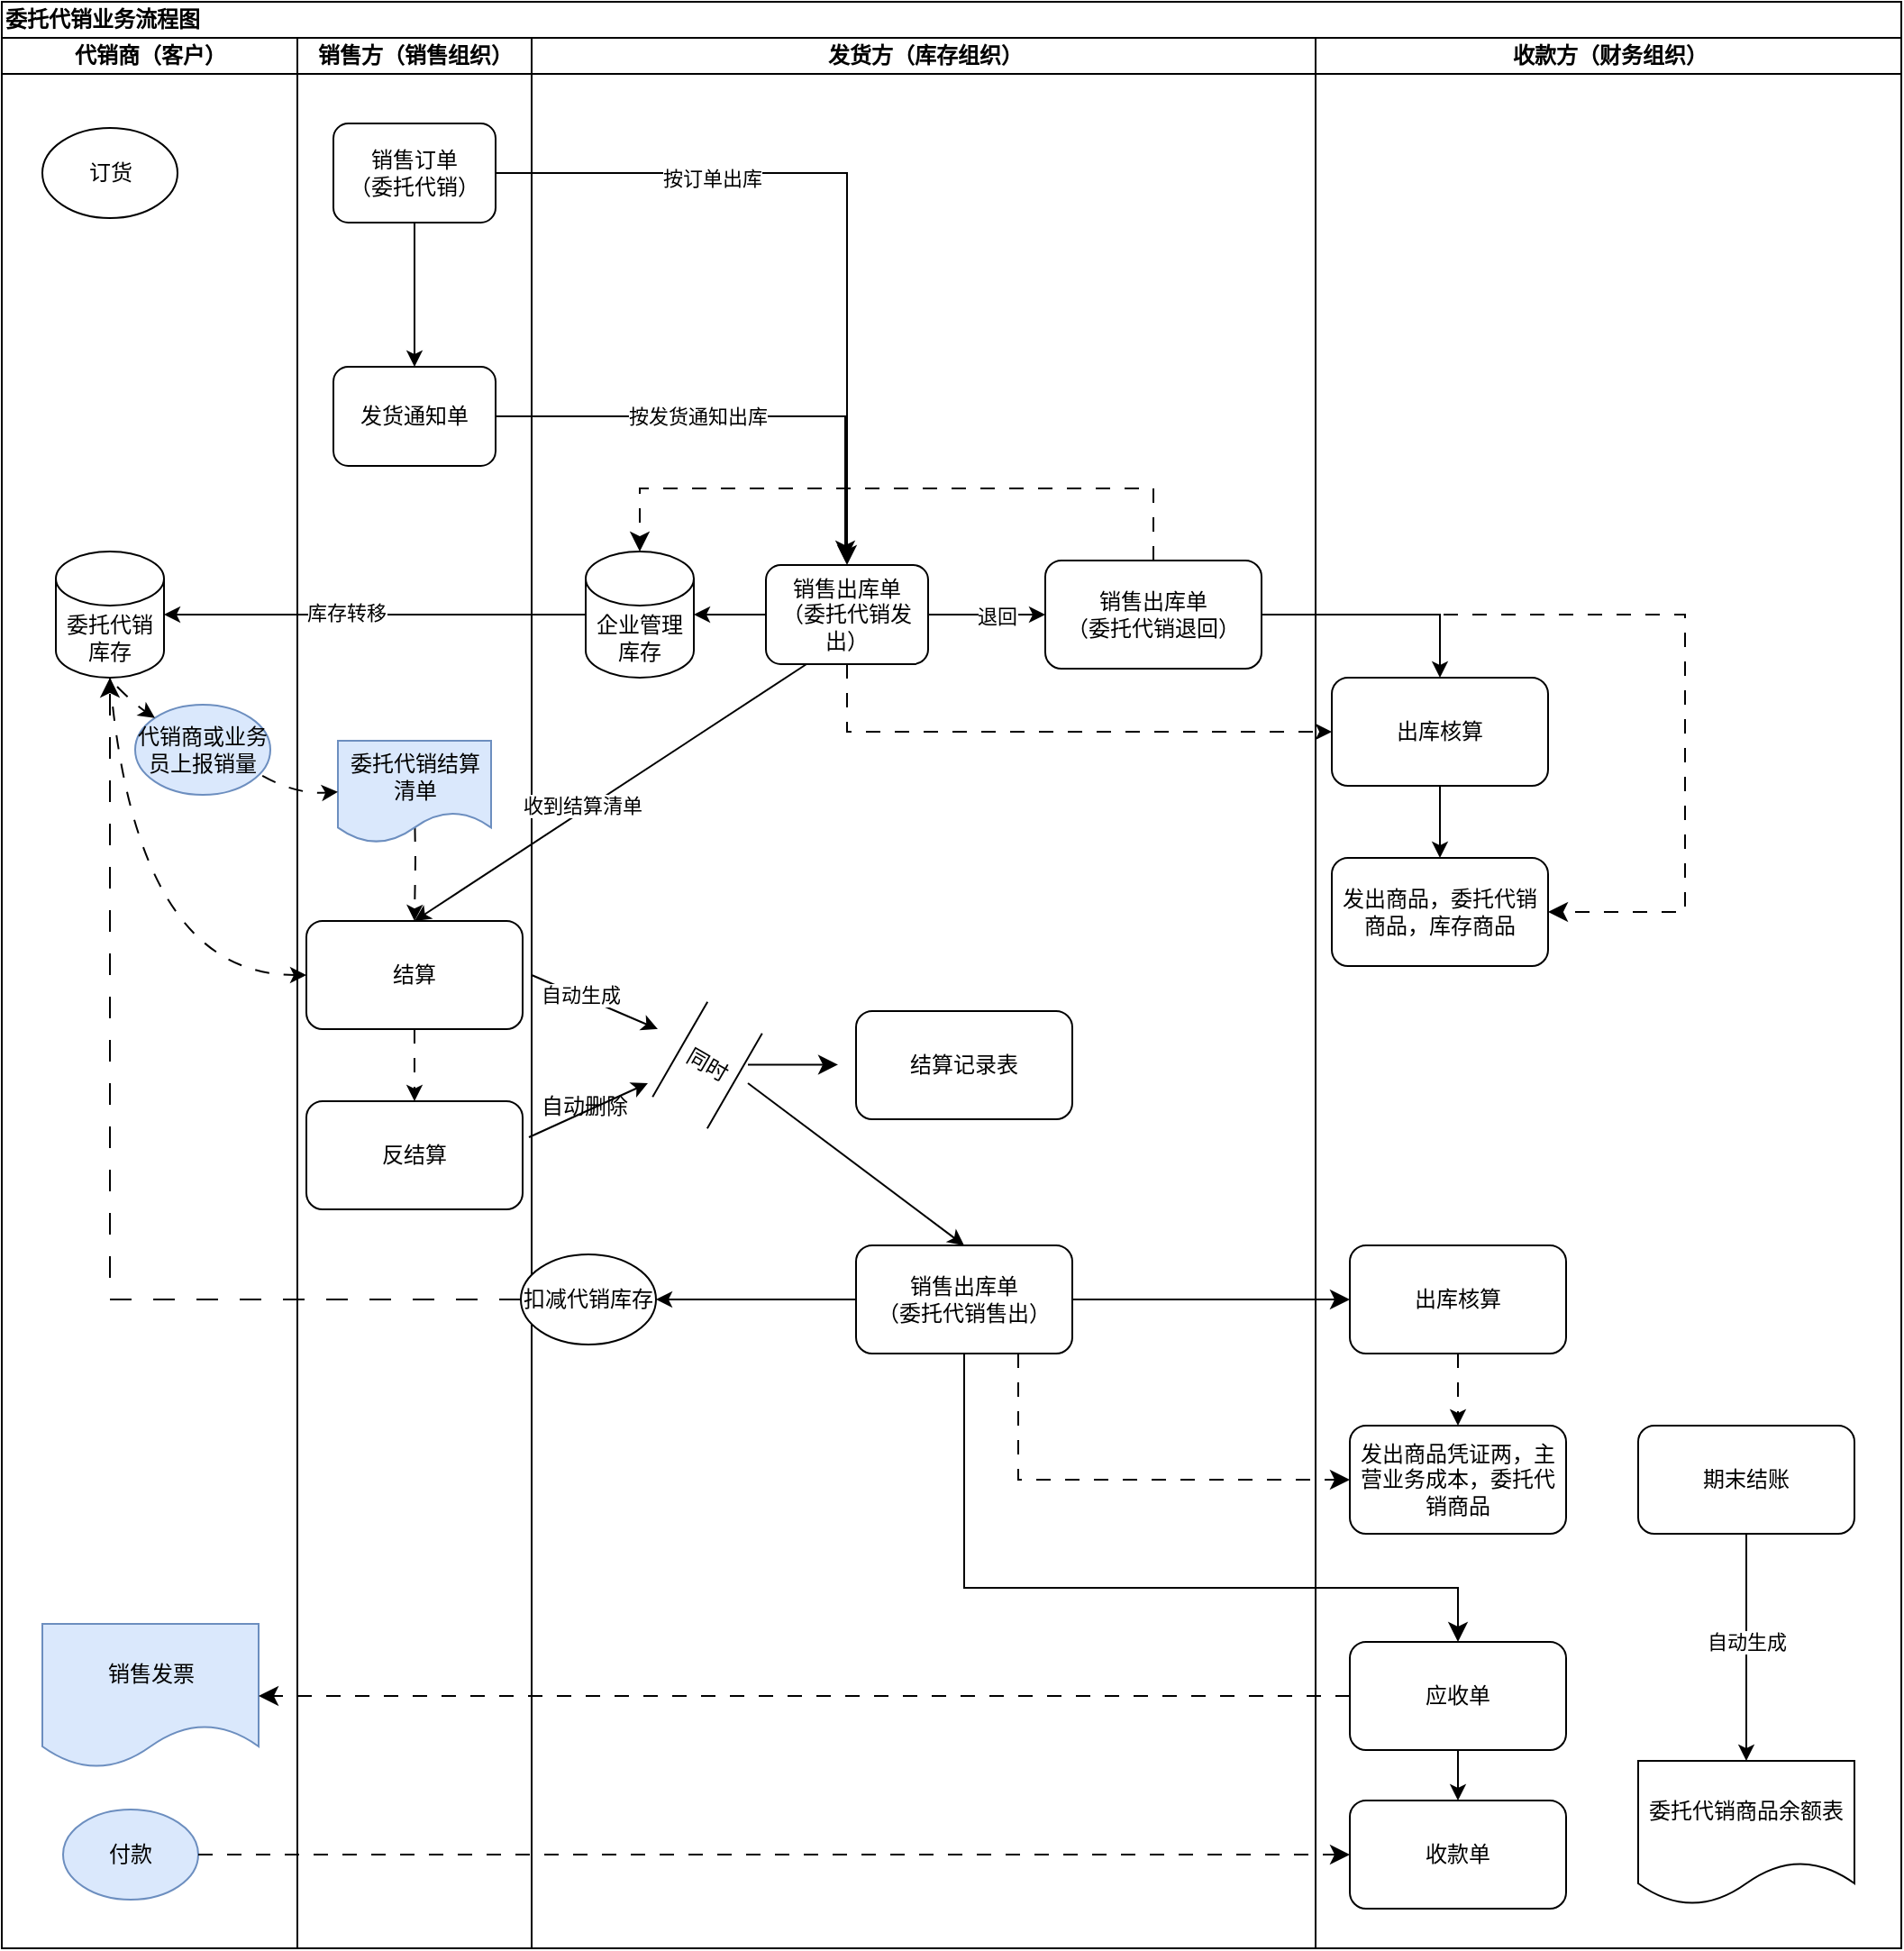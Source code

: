 <mxfile version="25.0.3">
  <diagram name="Page-1" id="Fvx1Lx8XRc5BwnDMXlwD">
    <mxGraphModel dx="1833" dy="1147" grid="1" gridSize="10" guides="1" tooltips="1" connect="1" arrows="1" fold="1" page="1" pageScale="1" pageWidth="827" pageHeight="1169" math="0" shadow="0">
      <root>
        <mxCell id="0" />
        <mxCell id="1" parent="0" />
        <mxCell id="jmLQg6TthY4_tEl8E41E-1" value="委托代销业务流程图" style="swimlane;childLayout=stackLayout;resizeParent=1;resizeParentMax=0;startSize=20;html=1;align=left;" vertex="1" parent="1">
          <mxGeometry x="26.0" y="50" width="1054.0" height="1080" as="geometry" />
        </mxCell>
        <mxCell id="jmLQg6TthY4_tEl8E41E-2" value="代销商（客户）" style="swimlane;startSize=20;html=1;" vertex="1" parent="jmLQg6TthY4_tEl8E41E-1">
          <mxGeometry y="20" width="164.0" height="1060" as="geometry" />
        </mxCell>
        <mxCell id="jmLQg6TthY4_tEl8E41E-6" value="订货" style="ellipse;whiteSpace=wrap;html=1;" vertex="1" parent="jmLQg6TthY4_tEl8E41E-2">
          <mxGeometry x="22.5" y="50" width="75" height="50" as="geometry" />
        </mxCell>
        <mxCell id="jmLQg6TthY4_tEl8E41E-21" value="委托代销库存" style="shape=cylinder3;whiteSpace=wrap;html=1;boundedLbl=1;backgroundOutline=1;size=15;" vertex="1" parent="jmLQg6TthY4_tEl8E41E-2">
          <mxGeometry x="30.0" y="285" width="60" height="70" as="geometry" />
        </mxCell>
        <mxCell id="jmLQg6TthY4_tEl8E41E-56" value="销售发票" style="shape=document;whiteSpace=wrap;html=1;boundedLbl=1;fillColor=#dae8fc;strokeColor=#6c8ebf;" vertex="1" parent="jmLQg6TthY4_tEl8E41E-2">
          <mxGeometry x="22.5" y="880" width="120" height="80" as="geometry" />
        </mxCell>
        <mxCell id="jmLQg6TthY4_tEl8E41E-57" value="付款" style="ellipse;whiteSpace=wrap;html=1;fillColor=#dae8fc;strokeColor=#6c8ebf;" vertex="1" parent="jmLQg6TthY4_tEl8E41E-2">
          <mxGeometry x="34.0" y="983" width="75" height="50" as="geometry" />
        </mxCell>
        <mxCell id="jmLQg6TthY4_tEl8E41E-76" value="代销商或业务员上报销量" style="ellipse;whiteSpace=wrap;html=1;fillColor=#dae8fc;strokeColor=#6c8ebf;" vertex="1" parent="jmLQg6TthY4_tEl8E41E-2">
          <mxGeometry x="74.0" y="370" width="75" height="50" as="geometry" />
        </mxCell>
        <mxCell id="jmLQg6TthY4_tEl8E41E-3" value="销售方（销售组织）" style="swimlane;startSize=20;html=1;" vertex="1" parent="jmLQg6TthY4_tEl8E41E-1">
          <mxGeometry x="164.0" y="20" width="130.0" height="1060" as="geometry" />
        </mxCell>
        <mxCell id="jmLQg6TthY4_tEl8E41E-9" value="" style="edgeStyle=orthogonalEdgeStyle;rounded=0;orthogonalLoop=1;jettySize=auto;html=1;" edge="1" parent="jmLQg6TthY4_tEl8E41E-3" source="jmLQg6TthY4_tEl8E41E-7" target="jmLQg6TthY4_tEl8E41E-8">
          <mxGeometry relative="1" as="geometry" />
        </mxCell>
        <mxCell id="jmLQg6TthY4_tEl8E41E-7" value="销售订单&lt;div&gt;（委托代销）&lt;/div&gt;" style="rounded=1;whiteSpace=wrap;html=1;" vertex="1" parent="jmLQg6TthY4_tEl8E41E-3">
          <mxGeometry x="20" y="47.5" width="90" height="55" as="geometry" />
        </mxCell>
        <mxCell id="jmLQg6TthY4_tEl8E41E-8" value="发货通知单" style="rounded=1;whiteSpace=wrap;html=1;" vertex="1" parent="jmLQg6TthY4_tEl8E41E-3">
          <mxGeometry x="20" y="182.5" width="90" height="55" as="geometry" />
        </mxCell>
        <mxCell id="jmLQg6TthY4_tEl8E41E-74" value="" style="edgeStyle=orthogonalEdgeStyle;rounded=0;orthogonalLoop=1;jettySize=auto;html=1;dashed=1;dashPattern=8 8;" edge="1" parent="jmLQg6TthY4_tEl8E41E-3" target="jmLQg6TthY4_tEl8E41E-34">
          <mxGeometry relative="1" as="geometry">
            <mxPoint x="65.0" y="422" as="sourcePoint" />
          </mxGeometry>
        </mxCell>
        <mxCell id="jmLQg6TthY4_tEl8E41E-75" value="" style="edgeStyle=orthogonalEdgeStyle;rounded=0;orthogonalLoop=1;jettySize=auto;html=1;dashed=1;dashPattern=8 8;" edge="1" parent="jmLQg6TthY4_tEl8E41E-3" source="jmLQg6TthY4_tEl8E41E-34" target="jmLQg6TthY4_tEl8E41E-35">
          <mxGeometry relative="1" as="geometry" />
        </mxCell>
        <mxCell id="jmLQg6TthY4_tEl8E41E-34" value="结算" style="whiteSpace=wrap;html=1;rounded=1;" vertex="1" parent="jmLQg6TthY4_tEl8E41E-3">
          <mxGeometry x="5" y="490" width="120" height="60" as="geometry" />
        </mxCell>
        <mxCell id="jmLQg6TthY4_tEl8E41E-35" value="反结算" style="whiteSpace=wrap;html=1;rounded=1;" vertex="1" parent="jmLQg6TthY4_tEl8E41E-3">
          <mxGeometry x="5" y="590" width="120" height="60" as="geometry" />
        </mxCell>
        <mxCell id="jmLQg6TthY4_tEl8E41E-91" value="委托代销结算&lt;div&gt;清单&lt;/div&gt;" style="shape=document;whiteSpace=wrap;html=1;boundedLbl=1;fillColor=#dae8fc;strokeColor=#6c8ebf;" vertex="1" parent="jmLQg6TthY4_tEl8E41E-3">
          <mxGeometry x="22.5" y="390" width="85" height="56.67" as="geometry" />
        </mxCell>
        <mxCell id="jmLQg6TthY4_tEl8E41E-4" value="发货方（库存组织）" style="swimlane;startSize=20;html=1;" vertex="1" parent="jmLQg6TthY4_tEl8E41E-1">
          <mxGeometry x="294.0" y="20" width="435" height="1060" as="geometry" />
        </mxCell>
        <mxCell id="jmLQg6TthY4_tEl8E41E-13" value="" style="edgeStyle=orthogonalEdgeStyle;rounded=0;orthogonalLoop=1;jettySize=auto;html=1;" edge="1" parent="jmLQg6TthY4_tEl8E41E-4" source="jmLQg6TthY4_tEl8E41E-10" target="jmLQg6TthY4_tEl8E41E-12">
          <mxGeometry relative="1" as="geometry" />
        </mxCell>
        <mxCell id="jmLQg6TthY4_tEl8E41E-19" value="退回" style="edgeLabel;html=1;align=center;verticalAlign=middle;resizable=0;points=[];" vertex="1" connectable="0" parent="jmLQg6TthY4_tEl8E41E-13">
          <mxGeometry x="0.15" y="-1" relative="1" as="geometry">
            <mxPoint as="offset" />
          </mxGeometry>
        </mxCell>
        <mxCell id="jmLQg6TthY4_tEl8E41E-22" value="" style="edgeStyle=orthogonalEdgeStyle;rounded=0;orthogonalLoop=1;jettySize=auto;html=1;" edge="1" parent="jmLQg6TthY4_tEl8E41E-4" source="jmLQg6TthY4_tEl8E41E-10" target="jmLQg6TthY4_tEl8E41E-11">
          <mxGeometry relative="1" as="geometry" />
        </mxCell>
        <mxCell id="jmLQg6TthY4_tEl8E41E-10" value="销售出库单&lt;div&gt;（委托代销发出）&lt;/div&gt;" style="rounded=1;whiteSpace=wrap;html=1;" vertex="1" parent="jmLQg6TthY4_tEl8E41E-4">
          <mxGeometry x="130.0" y="292.5" width="90" height="55" as="geometry" />
        </mxCell>
        <mxCell id="jmLQg6TthY4_tEl8E41E-11" value="企业管理库存" style="shape=cylinder3;whiteSpace=wrap;html=1;boundedLbl=1;backgroundOutline=1;size=15;" vertex="1" parent="jmLQg6TthY4_tEl8E41E-4">
          <mxGeometry x="30" y="285" width="60" height="70" as="geometry" />
        </mxCell>
        <mxCell id="jmLQg6TthY4_tEl8E41E-12" value="销售出库单&lt;div&gt;（委托代销退回）&lt;/div&gt;" style="whiteSpace=wrap;html=1;rounded=1;" vertex="1" parent="jmLQg6TthY4_tEl8E41E-4">
          <mxGeometry x="285.0" y="290" width="120" height="60" as="geometry" />
        </mxCell>
        <mxCell id="jmLQg6TthY4_tEl8E41E-17" value="" style="edgeStyle=segmentEdgeStyle;endArrow=classic;html=1;curved=0;rounded=0;endSize=8;startSize=8;exitX=1;exitY=0.5;exitDx=0;exitDy=0;" edge="1" parent="jmLQg6TthY4_tEl8E41E-4" source="jmLQg6TthY4_tEl8E41E-8">
          <mxGeometry width="50" height="50" relative="1" as="geometry">
            <mxPoint x="54" y="240" as="sourcePoint" />
            <mxPoint x="174" y="290" as="targetPoint" />
          </mxGeometry>
        </mxCell>
        <mxCell id="jmLQg6TthY4_tEl8E41E-18" value="按发货通知出库" style="edgeLabel;html=1;align=center;verticalAlign=middle;resizable=0;points=[];" vertex="1" connectable="0" parent="jmLQg6TthY4_tEl8E41E-17">
          <mxGeometry x="-0.187" relative="1" as="geometry">
            <mxPoint as="offset" />
          </mxGeometry>
        </mxCell>
        <mxCell id="jmLQg6TthY4_tEl8E41E-20" value="" style="edgeStyle=segmentEdgeStyle;endArrow=classic;html=1;curved=0;rounded=0;endSize=8;startSize=8;exitX=0.5;exitY=0;exitDx=0;exitDy=0;entryX=0.5;entryY=0;entryDx=0;entryDy=0;entryPerimeter=0;dashed=1;dashPattern=8 8;" edge="1" parent="jmLQg6TthY4_tEl8E41E-4" source="jmLQg6TthY4_tEl8E41E-12" target="jmLQg6TthY4_tEl8E41E-11">
          <mxGeometry width="50" height="50" relative="1" as="geometry">
            <mxPoint x="274" y="220" as="sourcePoint" />
            <mxPoint x="324" y="170" as="targetPoint" />
            <Array as="points">
              <mxPoint x="345" y="250" />
              <mxPoint x="60" y="250" />
            </Array>
          </mxGeometry>
        </mxCell>
        <mxCell id="jmLQg6TthY4_tEl8E41E-32" value="结算记录表" style="whiteSpace=wrap;html=1;rounded=1;" vertex="1" parent="jmLQg6TthY4_tEl8E41E-4">
          <mxGeometry x="180.0" y="540" width="120" height="60" as="geometry" />
        </mxCell>
        <mxCell id="jmLQg6TthY4_tEl8E41E-68" value="" style="edgeStyle=orthogonalEdgeStyle;rounded=0;orthogonalLoop=1;jettySize=auto;html=1;" edge="1" parent="jmLQg6TthY4_tEl8E41E-4" source="jmLQg6TthY4_tEl8E41E-47" target="jmLQg6TthY4_tEl8E41E-48">
          <mxGeometry relative="1" as="geometry" />
        </mxCell>
        <mxCell id="jmLQg6TthY4_tEl8E41E-47" value="销售出库单&lt;div&gt;（委托代销售出）&lt;/div&gt;" style="whiteSpace=wrap;html=1;rounded=1;" vertex="1" parent="jmLQg6TthY4_tEl8E41E-4">
          <mxGeometry x="180.0" y="670" width="120" height="60" as="geometry" />
        </mxCell>
        <mxCell id="jmLQg6TthY4_tEl8E41E-48" value="扣减代销库存" style="ellipse;whiteSpace=wrap;html=1;" vertex="1" parent="jmLQg6TthY4_tEl8E41E-4">
          <mxGeometry x="-6" y="675" width="75" height="50" as="geometry" />
        </mxCell>
        <mxCell id="jmLQg6TthY4_tEl8E41E-81" value="同时" style="shape=partialRectangle;whiteSpace=wrap;html=1;top=0;bottom=0;fillColor=none;rotation=30;" vertex="1" parent="jmLQg6TthY4_tEl8E41E-4">
          <mxGeometry x="80" y="540" width="35" height="60" as="geometry" />
        </mxCell>
        <mxCell id="jmLQg6TthY4_tEl8E41E-83" value="" style="endArrow=classic;html=1;rounded=0;" edge="1" parent="jmLQg6TthY4_tEl8E41E-4">
          <mxGeometry width="50" height="50" relative="1" as="geometry">
            <mxPoint x="4.547e-13" y="520" as="sourcePoint" />
            <mxPoint x="70.0" y="550" as="targetPoint" />
          </mxGeometry>
        </mxCell>
        <mxCell id="jmLQg6TthY4_tEl8E41E-85" value="自动生成" style="edgeLabel;html=1;align=center;verticalAlign=middle;resizable=0;points=[];" vertex="1" connectable="0" parent="jmLQg6TthY4_tEl8E41E-83">
          <mxGeometry x="-0.247" y="1" relative="1" as="geometry">
            <mxPoint as="offset" />
          </mxGeometry>
        </mxCell>
        <mxCell id="jmLQg6TthY4_tEl8E41E-84" value="" style="endArrow=classic;html=1;rounded=0;" edge="1" parent="jmLQg6TthY4_tEl8E41E-4">
          <mxGeometry width="50" height="50" relative="1" as="geometry">
            <mxPoint x="-1.5" y="610" as="sourcePoint" />
            <mxPoint x="64.5" y="580" as="targetPoint" />
          </mxGeometry>
        </mxCell>
        <mxCell id="jmLQg6TthY4_tEl8E41E-86" value="自动删除" style="text;html=1;align=center;verticalAlign=middle;resizable=0;points=[];autosize=1;strokeColor=none;fillColor=none;" vertex="1" parent="jmLQg6TthY4_tEl8E41E-4">
          <mxGeometry x="-6.0" y="578" width="70" height="30" as="geometry" />
        </mxCell>
        <mxCell id="jmLQg6TthY4_tEl8E41E-87" value="" style="edgeStyle=segmentEdgeStyle;endArrow=classic;html=1;curved=0;rounded=0;endSize=8;startSize=8;" edge="1" parent="jmLQg6TthY4_tEl8E41E-4">
          <mxGeometry width="50" height="50" relative="1" as="geometry">
            <mxPoint x="120.0" y="569.71" as="sourcePoint" />
            <mxPoint x="170.0" y="569.71" as="targetPoint" />
          </mxGeometry>
        </mxCell>
        <mxCell id="jmLQg6TthY4_tEl8E41E-88" value="" style="endArrow=classic;html=1;rounded=0;entryX=0.5;entryY=0;entryDx=0;entryDy=0;" edge="1" parent="jmLQg6TthY4_tEl8E41E-4" target="jmLQg6TthY4_tEl8E41E-47">
          <mxGeometry width="50" height="50" relative="1" as="geometry">
            <mxPoint x="120.0" y="580" as="sourcePoint" />
            <mxPoint x="190.0" y="610" as="targetPoint" />
          </mxGeometry>
        </mxCell>
        <mxCell id="jmLQg6TthY4_tEl8E41E-15" value="" style="edgeStyle=segmentEdgeStyle;endArrow=classic;html=1;curved=0;rounded=0;endSize=8;startSize=8;exitX=1;exitY=0.5;exitDx=0;exitDy=0;entryX=0.5;entryY=0;entryDx=0;entryDy=0;" edge="1" parent="jmLQg6TthY4_tEl8E41E-1" source="jmLQg6TthY4_tEl8E41E-7" target="jmLQg6TthY4_tEl8E41E-10">
          <mxGeometry width="50" height="50" relative="1" as="geometry">
            <mxPoint x="454.0" y="160" as="sourcePoint" />
            <mxPoint x="504.0" y="110" as="targetPoint" />
          </mxGeometry>
        </mxCell>
        <mxCell id="jmLQg6TthY4_tEl8E41E-16" value="按订单出库" style="edgeLabel;html=1;align=center;verticalAlign=middle;resizable=0;points=[];" vertex="1" connectable="0" parent="jmLQg6TthY4_tEl8E41E-15">
          <mxGeometry x="-0.421" y="-3" relative="1" as="geometry">
            <mxPoint as="offset" />
          </mxGeometry>
        </mxCell>
        <mxCell id="jmLQg6TthY4_tEl8E41E-25" value="" style="edgeStyle=orthogonalEdgeStyle;rounded=0;orthogonalLoop=1;jettySize=auto;html=1;entryX=1;entryY=0.5;entryDx=0;entryDy=0;entryPerimeter=0;" edge="1" parent="jmLQg6TthY4_tEl8E41E-1" source="jmLQg6TthY4_tEl8E41E-11" target="jmLQg6TthY4_tEl8E41E-21">
          <mxGeometry relative="1" as="geometry">
            <mxPoint x="200.0" y="340" as="targetPoint" />
          </mxGeometry>
        </mxCell>
        <mxCell id="jmLQg6TthY4_tEl8E41E-26" value="库存转移" style="edgeLabel;html=1;align=center;verticalAlign=middle;resizable=0;points=[];" vertex="1" connectable="0" parent="jmLQg6TthY4_tEl8E41E-25">
          <mxGeometry x="0.143" y="-1" relative="1" as="geometry">
            <mxPoint as="offset" />
          </mxGeometry>
        </mxCell>
        <mxCell id="jmLQg6TthY4_tEl8E41E-29" value="" style="edgeStyle=orthogonalEdgeStyle;rounded=0;orthogonalLoop=1;jettySize=auto;html=1;entryX=0;entryY=0.5;entryDx=0;entryDy=0;exitX=0.5;exitY=1;exitDx=0;exitDy=0;dashed=1;dashPattern=8 8;" edge="1" parent="jmLQg6TthY4_tEl8E41E-1" source="jmLQg6TthY4_tEl8E41E-10" target="jmLQg6TthY4_tEl8E41E-27">
          <mxGeometry relative="1" as="geometry">
            <mxPoint x="425" y="447.5" as="targetPoint" />
            <Array as="points">
              <mxPoint x="469" y="405" />
            </Array>
          </mxGeometry>
        </mxCell>
        <mxCell id="jmLQg6TthY4_tEl8E41E-5" value="收款方（财务组织）" style="swimlane;startSize=20;html=1;" vertex="1" parent="jmLQg6TthY4_tEl8E41E-1">
          <mxGeometry x="729.0" y="20" width="325" height="1060" as="geometry" />
        </mxCell>
        <mxCell id="jmLQg6TthY4_tEl8E41E-71" value="" style="edgeStyle=orthogonalEdgeStyle;rounded=0;orthogonalLoop=1;jettySize=auto;html=1;" edge="1" parent="jmLQg6TthY4_tEl8E41E-5" source="jmLQg6TthY4_tEl8E41E-27" target="jmLQg6TthY4_tEl8E41E-30">
          <mxGeometry relative="1" as="geometry" />
        </mxCell>
        <mxCell id="jmLQg6TthY4_tEl8E41E-27" value="出库核算" style="whiteSpace=wrap;html=1;rounded=1;" vertex="1" parent="jmLQg6TthY4_tEl8E41E-5">
          <mxGeometry x="9" y="355" width="120" height="60" as="geometry" />
        </mxCell>
        <mxCell id="jmLQg6TthY4_tEl8E41E-30" value="发出商品，委托代销商品，库存商品" style="whiteSpace=wrap;html=1;rounded=1;" vertex="1" parent="jmLQg6TthY4_tEl8E41E-5">
          <mxGeometry x="9" y="455" width="120" height="60" as="geometry" />
        </mxCell>
        <mxCell id="jmLQg6TthY4_tEl8E41E-64" value="" style="edgeStyle=orthogonalEdgeStyle;rounded=0;orthogonalLoop=1;jettySize=auto;html=1;dashed=1;dashPattern=8 8;" edge="1" parent="jmLQg6TthY4_tEl8E41E-5" source="jmLQg6TthY4_tEl8E41E-49" target="jmLQg6TthY4_tEl8E41E-50">
          <mxGeometry relative="1" as="geometry" />
        </mxCell>
        <mxCell id="jmLQg6TthY4_tEl8E41E-49" value="出库核算" style="whiteSpace=wrap;html=1;rounded=1;" vertex="1" parent="jmLQg6TthY4_tEl8E41E-5">
          <mxGeometry x="19" y="670" width="120" height="60" as="geometry" />
        </mxCell>
        <mxCell id="jmLQg6TthY4_tEl8E41E-50" value="发出商品凭证两，主营业务成本，委托代销商品" style="whiteSpace=wrap;html=1;rounded=1;" vertex="1" parent="jmLQg6TthY4_tEl8E41E-5">
          <mxGeometry x="19" y="770" width="120" height="60" as="geometry" />
        </mxCell>
        <mxCell id="jmLQg6TthY4_tEl8E41E-65" value="" style="edgeStyle=orthogonalEdgeStyle;rounded=0;orthogonalLoop=1;jettySize=auto;html=1;" edge="1" parent="jmLQg6TthY4_tEl8E41E-5" source="jmLQg6TthY4_tEl8E41E-51" target="jmLQg6TthY4_tEl8E41E-52">
          <mxGeometry relative="1" as="geometry" />
        </mxCell>
        <mxCell id="jmLQg6TthY4_tEl8E41E-51" value="应收单" style="whiteSpace=wrap;html=1;rounded=1;" vertex="1" parent="jmLQg6TthY4_tEl8E41E-5">
          <mxGeometry x="19" y="890" width="120" height="60" as="geometry" />
        </mxCell>
        <mxCell id="jmLQg6TthY4_tEl8E41E-52" value="收款单" style="whiteSpace=wrap;html=1;rounded=1;" vertex="1" parent="jmLQg6TthY4_tEl8E41E-5">
          <mxGeometry x="19" y="978" width="120" height="60" as="geometry" />
        </mxCell>
        <mxCell id="jmLQg6TthY4_tEl8E41E-59" value="" style="edgeStyle=orthogonalEdgeStyle;rounded=0;orthogonalLoop=1;jettySize=auto;html=1;" edge="1" parent="jmLQg6TthY4_tEl8E41E-5" source="jmLQg6TthY4_tEl8E41E-53" target="jmLQg6TthY4_tEl8E41E-58">
          <mxGeometry relative="1" as="geometry" />
        </mxCell>
        <mxCell id="jmLQg6TthY4_tEl8E41E-60" value="自动生成" style="edgeLabel;html=1;align=center;verticalAlign=middle;resizable=0;points=[];" vertex="1" connectable="0" parent="jmLQg6TthY4_tEl8E41E-59">
          <mxGeometry x="-0.066" relative="1" as="geometry">
            <mxPoint y="1" as="offset" />
          </mxGeometry>
        </mxCell>
        <mxCell id="jmLQg6TthY4_tEl8E41E-53" value="期末结账" style="whiteSpace=wrap;html=1;rounded=1;" vertex="1" parent="jmLQg6TthY4_tEl8E41E-5">
          <mxGeometry x="179" y="770" width="120" height="60" as="geometry" />
        </mxCell>
        <mxCell id="jmLQg6TthY4_tEl8E41E-58" value="委托代销商品余额表" style="shape=document;whiteSpace=wrap;html=1;boundedLbl=1;" vertex="1" parent="jmLQg6TthY4_tEl8E41E-5">
          <mxGeometry x="179.0" y="956" width="120" height="80" as="geometry" />
        </mxCell>
        <mxCell id="jmLQg6TthY4_tEl8E41E-95" value="" style="edgeStyle=segmentEdgeStyle;endArrow=classic;html=1;curved=0;rounded=0;endSize=8;startSize=8;entryX=1;entryY=0.5;entryDx=0;entryDy=0;dashed=1;dashPattern=8 8;" edge="1" parent="jmLQg6TthY4_tEl8E41E-5" target="jmLQg6TthY4_tEl8E41E-30">
          <mxGeometry width="50" height="50" relative="1" as="geometry">
            <mxPoint x="-25" y="320" as="sourcePoint" />
            <mxPoint x="235" y="300" as="targetPoint" />
            <Array as="points">
              <mxPoint x="205" y="320" />
              <mxPoint x="205" y="485" />
            </Array>
          </mxGeometry>
        </mxCell>
        <mxCell id="jmLQg6TthY4_tEl8E41E-61" value="" style="edgeStyle=segmentEdgeStyle;endArrow=classic;html=1;curved=0;rounded=0;endSize=8;startSize=8;exitX=0.5;exitY=1;exitDx=0;exitDy=0;entryX=0.5;entryY=0;entryDx=0;entryDy=0;" edge="1" parent="jmLQg6TthY4_tEl8E41E-1" source="jmLQg6TthY4_tEl8E41E-47" target="jmLQg6TthY4_tEl8E41E-51">
          <mxGeometry width="50" height="50" relative="1" as="geometry">
            <mxPoint x="504.0" y="850" as="sourcePoint" />
            <mxPoint x="554.0" y="800" as="targetPoint" />
            <Array as="points">
              <mxPoint x="534" y="880" />
              <mxPoint x="808" y="880" />
            </Array>
          </mxGeometry>
        </mxCell>
        <mxCell id="jmLQg6TthY4_tEl8E41E-62" value="" style="edgeStyle=segmentEdgeStyle;endArrow=classic;html=1;curved=0;rounded=0;endSize=8;startSize=8;entryX=0;entryY=0.5;entryDx=0;entryDy=0;" edge="1" parent="jmLQg6TthY4_tEl8E41E-1" source="jmLQg6TthY4_tEl8E41E-47" target="jmLQg6TthY4_tEl8E41E-49">
          <mxGeometry width="50" height="50" relative="1" as="geometry">
            <mxPoint x="604.0" y="760" as="sourcePoint" />
            <mxPoint x="654.0" y="710" as="targetPoint" />
          </mxGeometry>
        </mxCell>
        <mxCell id="jmLQg6TthY4_tEl8E41E-63" value="" style="edgeStyle=segmentEdgeStyle;endArrow=classic;html=1;curved=0;rounded=0;endSize=8;startSize=8;exitX=0.75;exitY=1;exitDx=0;exitDy=0;entryX=0;entryY=0.5;entryDx=0;entryDy=0;dashed=1;dashPattern=8 8;" edge="1" parent="jmLQg6TthY4_tEl8E41E-1" source="jmLQg6TthY4_tEl8E41E-47" target="jmLQg6TthY4_tEl8E41E-50">
          <mxGeometry width="50" height="50" relative="1" as="geometry">
            <mxPoint x="524.0" y="830" as="sourcePoint" />
            <mxPoint x="574.0" y="780" as="targetPoint" />
            <Array as="points">
              <mxPoint x="564" y="820" />
            </Array>
          </mxGeometry>
        </mxCell>
        <mxCell id="jmLQg6TthY4_tEl8E41E-66" value="" style="edgeStyle=segmentEdgeStyle;endArrow=classic;html=1;curved=0;rounded=0;endSize=8;startSize=8;exitX=0;exitY=0.5;exitDx=0;exitDy=0;dashed=1;dashPattern=8 8;" edge="1" parent="jmLQg6TthY4_tEl8E41E-1" source="jmLQg6TthY4_tEl8E41E-51" target="jmLQg6TthY4_tEl8E41E-56">
          <mxGeometry width="50" height="50" relative="1" as="geometry">
            <mxPoint x="424.0" y="940" as="sourcePoint" />
            <mxPoint x="474.0" y="890" as="targetPoint" />
          </mxGeometry>
        </mxCell>
        <mxCell id="jmLQg6TthY4_tEl8E41E-67" value="" style="edgeStyle=segmentEdgeStyle;endArrow=classic;html=1;curved=0;rounded=0;endSize=8;startSize=8;exitX=1;exitY=0.5;exitDx=0;exitDy=0;entryX=0;entryY=0.5;entryDx=0;entryDy=0;dashed=1;dashPattern=8 8;" edge="1" parent="jmLQg6TthY4_tEl8E41E-1" source="jmLQg6TthY4_tEl8E41E-57" target="jmLQg6TthY4_tEl8E41E-52">
          <mxGeometry width="50" height="50" relative="1" as="geometry">
            <mxPoint x="414.0" y="1050" as="sourcePoint" />
            <mxPoint x="464.0" y="1000" as="targetPoint" />
          </mxGeometry>
        </mxCell>
        <mxCell id="jmLQg6TthY4_tEl8E41E-69" value="" style="edgeStyle=segmentEdgeStyle;endArrow=classic;html=1;curved=0;rounded=0;endSize=8;startSize=8;exitX=0;exitY=0.5;exitDx=0;exitDy=0;entryX=0.5;entryY=1;entryDx=0;entryDy=0;entryPerimeter=0;dashed=1;dashPattern=12 12;" edge="1" parent="jmLQg6TthY4_tEl8E41E-1" source="jmLQg6TthY4_tEl8E41E-48" target="jmLQg6TthY4_tEl8E41E-21">
          <mxGeometry width="50" height="50" relative="1" as="geometry">
            <mxPoint x="184.0" y="760" as="sourcePoint" />
            <mxPoint x="234.0" y="710" as="targetPoint" />
          </mxGeometry>
        </mxCell>
        <mxCell id="jmLQg6TthY4_tEl8E41E-70" value="" style="edgeStyle=orthogonalEdgeStyle;rounded=0;orthogonalLoop=1;jettySize=auto;html=1;" edge="1" parent="jmLQg6TthY4_tEl8E41E-1" source="jmLQg6TthY4_tEl8E41E-12" target="jmLQg6TthY4_tEl8E41E-27">
          <mxGeometry relative="1" as="geometry" />
        </mxCell>
        <mxCell id="jmLQg6TthY4_tEl8E41E-78" value="" style="endArrow=classic;html=1;rounded=0;exitX=0.25;exitY=1;exitDx=0;exitDy=0;entryX=0.5;entryY=0;entryDx=0;entryDy=0;" edge="1" parent="jmLQg6TthY4_tEl8E41E-1" source="jmLQg6TthY4_tEl8E41E-10" target="jmLQg6TthY4_tEl8E41E-34">
          <mxGeometry width="50" height="50" relative="1" as="geometry">
            <mxPoint x="404.0" y="480" as="sourcePoint" />
            <mxPoint x="454.0" y="430" as="targetPoint" />
          </mxGeometry>
        </mxCell>
        <mxCell id="jmLQg6TthY4_tEl8E41E-79" value="收到结算清单" style="edgeLabel;html=1;align=center;verticalAlign=middle;resizable=0;points=[];" vertex="1" connectable="0" parent="jmLQg6TthY4_tEl8E41E-78">
          <mxGeometry x="0.131" y="-3" relative="1" as="geometry">
            <mxPoint as="offset" />
          </mxGeometry>
        </mxCell>
        <mxCell id="jmLQg6TthY4_tEl8E41E-90" value="" style="curved=1;endArrow=classic;html=1;rounded=0;exitX=0.5;exitY=1;exitDx=0;exitDy=0;exitPerimeter=0;entryX=0;entryY=0.5;entryDx=0;entryDy=0;dashed=1;dashPattern=8 8;" edge="1" parent="jmLQg6TthY4_tEl8E41E-1" source="jmLQg6TthY4_tEl8E41E-21" target="jmLQg6TthY4_tEl8E41E-34">
          <mxGeometry width="50" height="50" relative="1" as="geometry">
            <mxPoint x="74.0" y="470" as="sourcePoint" />
            <mxPoint x="134.0" y="490" as="targetPoint" />
            <Array as="points">
              <mxPoint x="74.0" y="540" />
            </Array>
          </mxGeometry>
        </mxCell>
        <mxCell id="jmLQg6TthY4_tEl8E41E-93" value="" style="curved=1;endArrow=classic;html=1;rounded=0;exitX=0.941;exitY=0.789;exitDx=0;exitDy=0;exitPerimeter=0;entryX=0;entryY=0.5;entryDx=0;entryDy=0;dashed=1;dashPattern=8 8;" edge="1" parent="jmLQg6TthY4_tEl8E41E-1" source="jmLQg6TthY4_tEl8E41E-76" target="jmLQg6TthY4_tEl8E41E-91">
          <mxGeometry width="50" height="50" relative="1" as="geometry">
            <mxPoint x="84.0" y="450" as="sourcePoint" />
            <mxPoint x="184.0" y="450" as="targetPoint" />
            <Array as="points">
              <mxPoint x="164.0" y="440" />
            </Array>
          </mxGeometry>
        </mxCell>
        <mxCell id="jmLQg6TthY4_tEl8E41E-94" value="" style="curved=1;endArrow=classic;html=1;rounded=0;dashed=1;dashPattern=8 8;" edge="1" parent="1" target="jmLQg6TthY4_tEl8E41E-76">
          <mxGeometry width="50" height="50" relative="1" as="geometry">
            <mxPoint x="90" y="430" as="sourcePoint" />
            <mxPoint x="222.0" y="498" as="targetPoint" />
            <Array as="points">
              <mxPoint x="100" y="440" />
            </Array>
          </mxGeometry>
        </mxCell>
      </root>
    </mxGraphModel>
  </diagram>
</mxfile>
